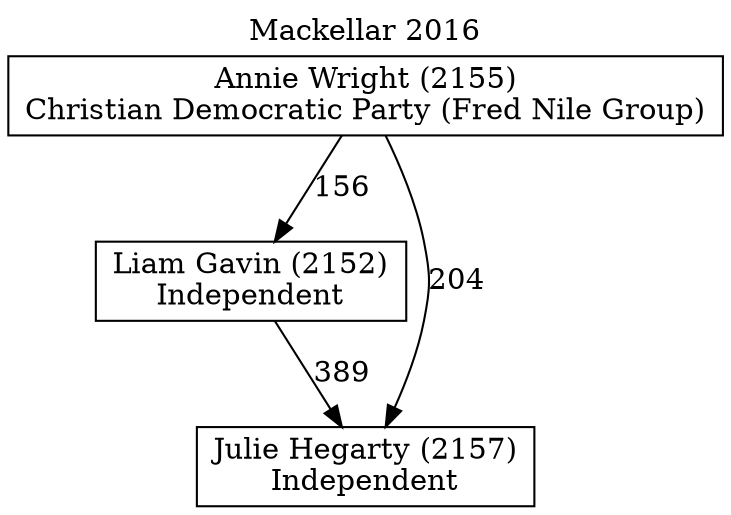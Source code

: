 // House preference flow
digraph "Julie Hegarty (2157)_Mackellar_2016" {
	graph [label="Mackellar 2016" labelloc=t mclimit=10]
	node [shape=box]
	"Liam Gavin (2152)" [label="Liam Gavin (2152)
Independent"]
	"Annie Wright (2155)" [label="Annie Wright (2155)
Christian Democratic Party (Fred Nile Group)"]
	"Julie Hegarty (2157)" [label="Julie Hegarty (2157)
Independent"]
	"Annie Wright (2155)" -> "Liam Gavin (2152)" [label=156]
	"Annie Wright (2155)" -> "Julie Hegarty (2157)" [label=204]
	"Liam Gavin (2152)" -> "Julie Hegarty (2157)" [label=389]
}
